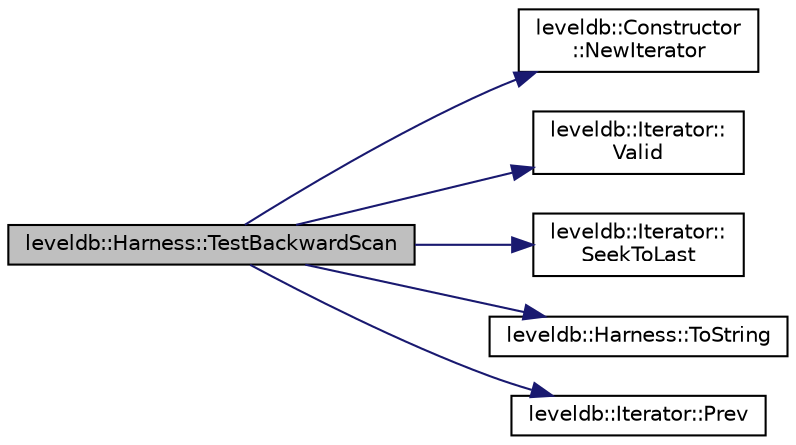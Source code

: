 digraph "leveldb::Harness::TestBackwardScan"
{
  edge [fontname="Helvetica",fontsize="10",labelfontname="Helvetica",labelfontsize="10"];
  node [fontname="Helvetica",fontsize="10",shape=record];
  rankdir="LR";
  Node1 [label="leveldb::Harness::TestBackwardScan",height=0.2,width=0.4,color="black", fillcolor="grey75", style="filled" fontcolor="black"];
  Node1 -> Node2 [color="midnightblue",fontsize="10",style="solid"];
  Node2 [label="leveldb::Constructor\l::NewIterator",height=0.2,width=0.4,color="black", fillcolor="white", style="filled",URL="$classleveldb_1_1_constructor.html#a362b24b7194f605b655f5a136e0ae43c"];
  Node1 -> Node3 [color="midnightblue",fontsize="10",style="solid"];
  Node3 [label="leveldb::Iterator::\lValid",height=0.2,width=0.4,color="black", fillcolor="white", style="filled",URL="$classleveldb_1_1_iterator.html#a38614978bfa0586327b8e237bcb46012"];
  Node1 -> Node4 [color="midnightblue",fontsize="10",style="solid"];
  Node4 [label="leveldb::Iterator::\lSeekToLast",height=0.2,width=0.4,color="black", fillcolor="white", style="filled",URL="$classleveldb_1_1_iterator.html#a8ad637f0a759e6d94cca6c5b4db440d3"];
  Node1 -> Node5 [color="midnightblue",fontsize="10",style="solid"];
  Node5 [label="leveldb::Harness::ToString",height=0.2,width=0.4,color="black", fillcolor="white", style="filled",URL="$classleveldb_1_1_harness.html#a69962f92cdd4fdc5d1f91d8c3cbebb3f"];
  Node1 -> Node6 [color="midnightblue",fontsize="10",style="solid"];
  Node6 [label="leveldb::Iterator::Prev",height=0.2,width=0.4,color="black", fillcolor="white", style="filled",URL="$classleveldb_1_1_iterator.html#a28798d802a203788587dc6adc5bc729e"];
}
